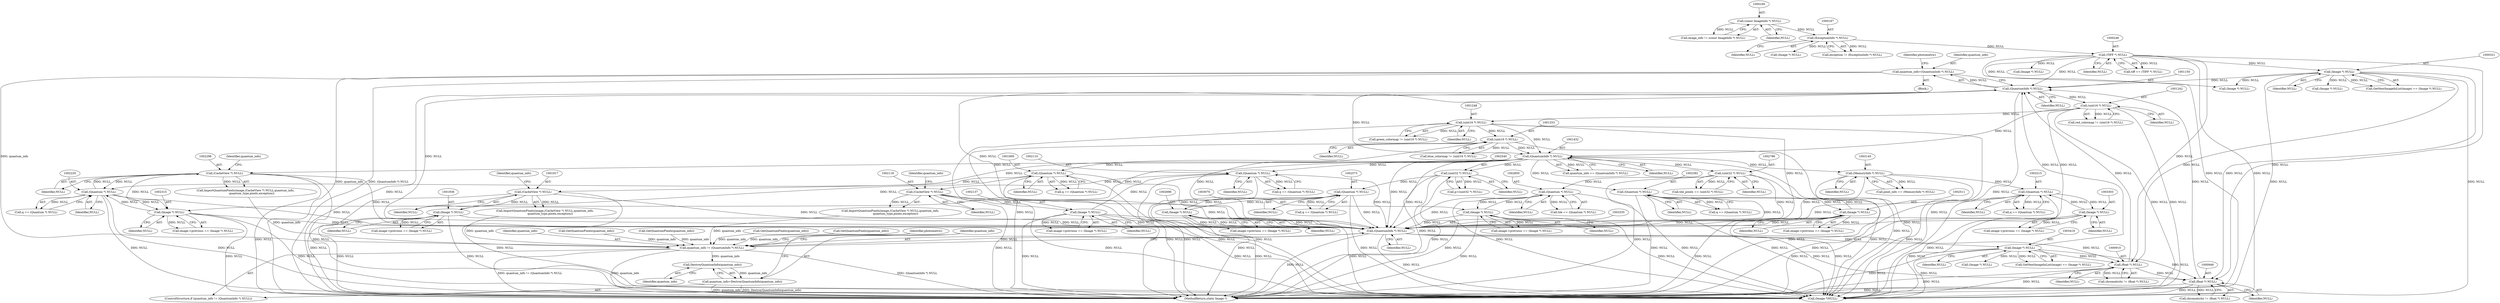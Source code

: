 digraph "0_ImageMagick_6e48aa92ff4e6e95424300ecd52a9ea453c19c60@pointer" {
"1001147" [label="(Call,quantum_info=(QuantumInfo *) NULL)"];
"1001149" [label="(Call,(QuantumInfo *) NULL)"];
"1003334" [label="(Call,(QuantumInfo *) NULL)"];
"1003302" [label="(Call,(Image *) NULL)"];
"1003214" [label="(Call,(Quantum *) NULL)"];
"1003144" [label="(Call,(MemoryInfo *) NULL)"];
"1001431" [label="(Call,(QuantumInfo *) NULL)"];
"1001252" [label="(Call,(uint16 *) NULL)"];
"1001247" [label="(Call,(uint16 *) NULL)"];
"1001241" [label="(Call,(uint16 *) NULL)"];
"1002109" [label="(Call,(Quantum *) NULL)"];
"1002136" [label="(Call,(Image *) NULL)"];
"1002117" [label="(Call,(CacheView *) NULL)"];
"1002295" [label="(Call,(CacheView *) NULL)"];
"1002219" [label="(Call,(Quantum *) NULL)"];
"1002314" [label="(Call,(Image *) NULL)"];
"1002572" [label="(Call,(Quantum *) NULL)"];
"1002539" [label="(Call,(uint32 *) NULL)"];
"1002695" [label="(Call,(Image *) NULL)"];
"1002510" [label="(Call,(Image *) NULL)"];
"1002391" [label="(Call,(Quantum *) NULL)"];
"1002849" [label="(Call,(Quantum *) NULL)"];
"1002785" [label="(Call,(uint32 *) NULL)"];
"1003069" [label="(Call,(Image *) NULL)"];
"1001908" [label="(Call,(Quantum *) NULL)"];
"1001935" [label="(Call,(Image *) NULL)"];
"1001916" [label="(Call,(CacheView *) NULL)"];
"1000909" [label="(Call,(float *) NULL)"];
"1003418" [label="(Call,(Image *) NULL)"];
"1000320" [label="(Call,(Image *) NULL)"];
"1000245" [label="(Call,(TIFF *) NULL)"];
"1000186" [label="(Call,(ExceptionInfo *) NULL)"];
"1000159" [label="(Call,(const ImageInfo *) NULL)"];
"1000947" [label="(Call,(float *) NULL)"];
"1003332" [label="(Call,quantum_info != (QuantumInfo *) NULL)"];
"1003339" [label="(Call,DestroyQuantumInfo(quantum_info))"];
"1003337" [label="(Call,quantum_info=DestroyQuantumInfo(quantum_info))"];
"1003415" [label="(Call,GetNextImageInList(image) == (Image *) NULL)"];
"1002389" [label="(Call,q == (Quantum *) NULL)"];
"1001908" [label="(Call,(Quantum *) NULL)"];
"1001239" [label="(Call,red_colormap != (uint16 *) NULL)"];
"1002219" [label="(Call,(Quantum *) NULL)"];
"1001252" [label="(Call,(uint16 *) NULL)"];
"1001155" [label="(Identifier,photometric)"];
"1003298" [label="(Call,image->previous == (Image *) NULL)"];
"1002115" [label="(Call,ImportQuantumPixels(image,(CacheView *) NULL,quantum_info,\n            quantum_type,pixels,exception))"];
"1001245" [label="(Call,green_colormap != (uint16 *) NULL)"];
"1002510" [label="(Call,(Image *) NULL)"];
"1001250" [label="(Call,blue_colormap != (uint16 *) NULL)"];
"1001149" [label="(Call,(QuantumInfo *) NULL)"];
"1002111" [label="(Identifier,NULL)"];
"1001910" [label="(Identifier,NULL)"];
"1001147" [label="(Call,quantum_info=(QuantumInfo *) NULL)"];
"1002572" [label="(Call,(Quantum *) NULL)"];
"1002574" [label="(Identifier,NULL)"];
"1002217" [label="(Call,q == (Quantum *) NULL)"];
"1001148" [label="(Identifier,quantum_info)"];
"1001429" [label="(Call,quantum_info == (QuantumInfo *) NULL)"];
"1000188" [label="(Identifier,NULL)"];
"1001247" [label="(Call,(uint16 *) NULL)"];
"1002132" [label="(Call,image->previous == (Image *) NULL)"];
"1000322" [label="(Identifier,NULL)"];
"1000339" [label="(Block,)"];
"1003065" [label="(Call,image->previous == (Image *) NULL)"];
"1001935" [label="(Call,(Image *) NULL)"];
"1001860" [label="(Call,GetQuantumPixels(quantum_info))"];
"1001433" [label="(Identifier,NULL)"];
"1002512" [label="(Identifier,NULL)"];
"1003420" [label="(Identifier,NULL)"];
"1000159" [label="(Call,(const ImageInfo *) NULL)"];
"1001249" [label="(Identifier,NULL)"];
"1001916" [label="(Call,(CacheView *) NULL)"];
"1002391" [label="(Call,(Quantum *) NULL)"];
"1000217" [label="(Call,(Image *) NULL)"];
"1002221" [label="(Identifier,NULL)"];
"1000909" [label="(Call,(float *) NULL)"];
"1000157" [label="(Call,image_info != (const ImageInfo *) NULL)"];
"1002851" [label="(Identifier,NULL)"];
"1002295" [label="(Call,(CacheView *) NULL)"];
"1001914" [label="(Call,ImportQuantumPixels(image,(CacheView *) NULL,quantum_info,\n            quantum_type,pixels,exception))"];
"1000245" [label="(Call,(TIFF *) NULL)"];
"1003481" [label="(Call,(Image *)NULL)"];
"1003144" [label="(Call,(MemoryInfo *) NULL)"];
"1000945" [label="(Call,chromaticity != (float *) NULL)"];
"1002316" [label="(Identifier,NULL)"];
"1003487" [label="(MethodReturn,static Image *)"];
"1003302" [label="(Call,(Image *) NULL)"];
"1003216" [label="(Identifier,NULL)"];
"1000907" [label="(Call,chromaticity != (float *) NULL)"];
"1002136" [label="(Call,(Image *) NULL)"];
"1001919" [label="(Identifier,quantum_info)"];
"1001739" [label="(Call,GetQuantumPixels(quantum_info))"];
"1002107" [label="(Call,q == (Quantum *) NULL)"];
"1000161" [label="(Identifier,NULL)"];
"1000254" [label="(Call,(Image *) NULL)"];
"1003214" [label="(Call,(Quantum *) NULL)"];
"1001151" [label="(Identifier,NULL)"];
"1001431" [label="(Call,(QuantumInfo *) NULL)"];
"1002849" [label="(Call,(Quantum *) NULL)"];
"1003071" [label="(Identifier,NULL)"];
"1000186" [label="(Call,(ExceptionInfo *) NULL)"];
"1000184" [label="(Call,exception != (ExceptionInfo *) NULL)"];
"1003337" [label="(Call,quantum_info=DestroyQuantumInfo(quantum_info))"];
"1000309" [label="(Call,(Image *) NULL)"];
"1002120" [label="(Identifier,quantum_info)"];
"1000949" [label="(Identifier,NULL)"];
"1001906" [label="(Call,q == (Quantum *) NULL)"];
"1002117" [label="(Call,(CacheView *) NULL)"];
"1002314" [label="(Call,(Image *) NULL)"];
"1003069" [label="(Call,(Image *) NULL)"];
"1001937" [label="(Identifier,NULL)"];
"1003304" [label="(Identifier,NULL)"];
"1002310" [label="(Call,image->previous == (Image *) NULL)"];
"1002539" [label="(Call,(uint32 *) NULL)"];
"1002785" [label="(Call,(uint32 *) NULL)"];
"1001254" [label="(Identifier,NULL)"];
"1003343" [label="(Identifier,photometric)"];
"1002506" [label="(Call,image->previous == (Image *) NULL)"];
"1001931" [label="(Call,image->previous == (Image *) NULL)"];
"1002783" [label="(Call,tile_pixels == (uint32 *) NULL)"];
"1002119" [label="(Identifier,NULL)"];
"1000320" [label="(Call,(Image *) NULL)"];
"1003142" [label="(Call,pixel_info == (MemoryInfo *) NULL)"];
"1001243" [label="(Identifier,NULL)"];
"1003334" [label="(Call,(QuantumInfo *) NULL)"];
"1002109" [label="(Call,(Quantum *) NULL)"];
"1003333" [label="(Identifier,quantum_info)"];
"1003336" [label="(Identifier,NULL)"];
"1002297" [label="(Identifier,NULL)"];
"1003340" [label="(Identifier,quantum_info)"];
"1002537" [label="(Call,p=(uint32 *) NULL)"];
"1002541" [label="(Identifier,NULL)"];
"1002697" [label="(Identifier,NULL)"];
"1003331" [label="(ControlStructure,if (quantum_info != (QuantumInfo *) NULL))"];
"1001918" [label="(Identifier,NULL)"];
"1000247" [label="(Identifier,NULL)"];
"1002061" [label="(Call,GetQuantumPixels(quantum_info))"];
"1002847" [label="(Call,tile == (Quantum *) NULL)"];
"1000911" [label="(Identifier,NULL)"];
"1002298" [label="(Identifier,quantum_info)"];
"1002341" [label="(Call,GetQuantumPixels(quantum_info))"];
"1003332" [label="(Call,quantum_info != (QuantumInfo *) NULL)"];
"1003212" [label="(Call,q == (Quantum *) NULL)"];
"1002691" [label="(Call,image->previous == (Image *) NULL)"];
"1002293" [label="(Call,ImportQuantumPixels(image,(CacheView *) NULL,quantum_info,\n              quantum_type,pixels,exception))"];
"1003418" [label="(Call,(Image *) NULL)"];
"1000947" [label="(Call,(float *) NULL)"];
"1003427" [label="(Call,(Image *) NULL)"];
"1002138" [label="(Identifier,NULL)"];
"1003338" [label="(Identifier,quantum_info)"];
"1000331" [label="(Call,(Image *) NULL)"];
"1002393" [label="(Identifier,NULL)"];
"1001241" [label="(Call,(uint16 *) NULL)"];
"1002695" [label="(Call,(Image *) NULL)"];
"1000243" [label="(Call,tiff == (TIFF *) NULL)"];
"1000317" [label="(Call,GetNextImageInList(image) == (Image *) NULL)"];
"1003339" [label="(Call,DestroyQuantumInfo(quantum_info))"];
"1003146" [label="(Identifier,NULL)"];
"1002570" [label="(Call,q == (Quantum *) NULL)"];
"1002787" [label="(Identifier,NULL)"];
"1001147" -> "1000339"  [label="AST: "];
"1001147" -> "1001149"  [label="CFG: "];
"1001148" -> "1001147"  [label="AST: "];
"1001149" -> "1001147"  [label="AST: "];
"1001155" -> "1001147"  [label="CFG: "];
"1001147" -> "1003487"  [label="DDG: quantum_info"];
"1001147" -> "1003487"  [label="DDG: (QuantumInfo *) NULL"];
"1001149" -> "1001147"  [label="DDG: NULL"];
"1001147" -> "1003332"  [label="DDG: quantum_info"];
"1001149" -> "1001151"  [label="CFG: "];
"1001150" -> "1001149"  [label="AST: "];
"1001151" -> "1001149"  [label="AST: "];
"1001149" -> "1003487"  [label="DDG: NULL"];
"1003334" -> "1001149"  [label="DDG: NULL"];
"1000909" -> "1001149"  [label="DDG: NULL"];
"1003418" -> "1001149"  [label="DDG: NULL"];
"1000245" -> "1001149"  [label="DDG: NULL"];
"1000320" -> "1001149"  [label="DDG: NULL"];
"1000947" -> "1001149"  [label="DDG: NULL"];
"1001149" -> "1001241"  [label="DDG: NULL"];
"1001149" -> "1001431"  [label="DDG: NULL"];
"1001149" -> "1003334"  [label="DDG: NULL"];
"1001149" -> "1003481"  [label="DDG: NULL"];
"1003334" -> "1003332"  [label="AST: "];
"1003334" -> "1003336"  [label="CFG: "];
"1003335" -> "1003334"  [label="AST: "];
"1003336" -> "1003334"  [label="AST: "];
"1003332" -> "1003334"  [label="CFG: "];
"1003334" -> "1003487"  [label="DDG: NULL"];
"1003334" -> "1000909"  [label="DDG: NULL"];
"1003334" -> "1000947"  [label="DDG: NULL"];
"1003334" -> "1003332"  [label="DDG: NULL"];
"1003302" -> "1003334"  [label="DDG: NULL"];
"1002109" -> "1003334"  [label="DDG: NULL"];
"1002295" -> "1003334"  [label="DDG: NULL"];
"1002572" -> "1003334"  [label="DDG: NULL"];
"1002510" -> "1003334"  [label="DDG: NULL"];
"1002136" -> "1003334"  [label="DDG: NULL"];
"1002849" -> "1003334"  [label="DDG: NULL"];
"1001908" -> "1003334"  [label="DDG: NULL"];
"1002539" -> "1003334"  [label="DDG: NULL"];
"1002695" -> "1003334"  [label="DDG: NULL"];
"1001935" -> "1003334"  [label="DDG: NULL"];
"1001431" -> "1003334"  [label="DDG: NULL"];
"1003144" -> "1003334"  [label="DDG: NULL"];
"1002391" -> "1003334"  [label="DDG: NULL"];
"1002785" -> "1003334"  [label="DDG: NULL"];
"1001916" -> "1003334"  [label="DDG: NULL"];
"1002117" -> "1003334"  [label="DDG: NULL"];
"1003214" -> "1003334"  [label="DDG: NULL"];
"1001252" -> "1003334"  [label="DDG: NULL"];
"1002219" -> "1003334"  [label="DDG: NULL"];
"1001241" -> "1003334"  [label="DDG: NULL"];
"1002314" -> "1003334"  [label="DDG: NULL"];
"1003069" -> "1003334"  [label="DDG: NULL"];
"1001247" -> "1003334"  [label="DDG: NULL"];
"1003334" -> "1003418"  [label="DDG: NULL"];
"1003334" -> "1003481"  [label="DDG: NULL"];
"1003302" -> "1003298"  [label="AST: "];
"1003302" -> "1003304"  [label="CFG: "];
"1003303" -> "1003302"  [label="AST: "];
"1003304" -> "1003302"  [label="AST: "];
"1003298" -> "1003302"  [label="CFG: "];
"1003302" -> "1003487"  [label="DDG: NULL"];
"1003302" -> "1003214"  [label="DDG: NULL"];
"1003302" -> "1003298"  [label="DDG: NULL"];
"1003214" -> "1003302"  [label="DDG: NULL"];
"1003302" -> "1003481"  [label="DDG: NULL"];
"1003214" -> "1003212"  [label="AST: "];
"1003214" -> "1003216"  [label="CFG: "];
"1003215" -> "1003214"  [label="AST: "];
"1003216" -> "1003214"  [label="AST: "];
"1003212" -> "1003214"  [label="CFG: "];
"1003214" -> "1003487"  [label="DDG: NULL"];
"1003214" -> "1003212"  [label="DDG: NULL"];
"1003144" -> "1003214"  [label="DDG: NULL"];
"1003214" -> "1003481"  [label="DDG: NULL"];
"1003144" -> "1003142"  [label="AST: "];
"1003144" -> "1003146"  [label="CFG: "];
"1003145" -> "1003144"  [label="AST: "];
"1003146" -> "1003144"  [label="AST: "];
"1003142" -> "1003144"  [label="CFG: "];
"1003144" -> "1003487"  [label="DDG: NULL"];
"1003144" -> "1003142"  [label="DDG: NULL"];
"1001431" -> "1003144"  [label="DDG: NULL"];
"1003144" -> "1003481"  [label="DDG: NULL"];
"1001431" -> "1001429"  [label="AST: "];
"1001431" -> "1001433"  [label="CFG: "];
"1001432" -> "1001431"  [label="AST: "];
"1001433" -> "1001431"  [label="AST: "];
"1001429" -> "1001431"  [label="CFG: "];
"1001431" -> "1003487"  [label="DDG: NULL"];
"1001431" -> "1001429"  [label="DDG: NULL"];
"1001252" -> "1001431"  [label="DDG: NULL"];
"1001241" -> "1001431"  [label="DDG: NULL"];
"1001247" -> "1001431"  [label="DDG: NULL"];
"1001431" -> "1001908"  [label="DDG: NULL"];
"1001431" -> "1002109"  [label="DDG: NULL"];
"1001431" -> "1002219"  [label="DDG: NULL"];
"1001431" -> "1002295"  [label="DDG: NULL"];
"1001431" -> "1002314"  [label="DDG: NULL"];
"1001431" -> "1002391"  [label="DDG: NULL"];
"1001431" -> "1002539"  [label="DDG: NULL"];
"1001431" -> "1002785"  [label="DDG: NULL"];
"1001431" -> "1003481"  [label="DDG: NULL"];
"1001252" -> "1001250"  [label="AST: "];
"1001252" -> "1001254"  [label="CFG: "];
"1001253" -> "1001252"  [label="AST: "];
"1001254" -> "1001252"  [label="AST: "];
"1001250" -> "1001252"  [label="CFG: "];
"1001252" -> "1003487"  [label="DDG: NULL"];
"1001252" -> "1001250"  [label="DDG: NULL"];
"1001247" -> "1001252"  [label="DDG: NULL"];
"1001252" -> "1003481"  [label="DDG: NULL"];
"1001247" -> "1001245"  [label="AST: "];
"1001247" -> "1001249"  [label="CFG: "];
"1001248" -> "1001247"  [label="AST: "];
"1001249" -> "1001247"  [label="AST: "];
"1001245" -> "1001247"  [label="CFG: "];
"1001247" -> "1003487"  [label="DDG: NULL"];
"1001247" -> "1001245"  [label="DDG: NULL"];
"1001241" -> "1001247"  [label="DDG: NULL"];
"1001247" -> "1003481"  [label="DDG: NULL"];
"1001241" -> "1001239"  [label="AST: "];
"1001241" -> "1001243"  [label="CFG: "];
"1001242" -> "1001241"  [label="AST: "];
"1001243" -> "1001241"  [label="AST: "];
"1001239" -> "1001241"  [label="CFG: "];
"1001241" -> "1003487"  [label="DDG: NULL"];
"1001241" -> "1001239"  [label="DDG: NULL"];
"1001241" -> "1003481"  [label="DDG: NULL"];
"1002109" -> "1002107"  [label="AST: "];
"1002109" -> "1002111"  [label="CFG: "];
"1002110" -> "1002109"  [label="AST: "];
"1002111" -> "1002109"  [label="AST: "];
"1002107" -> "1002109"  [label="CFG: "];
"1002109" -> "1003487"  [label="DDG: NULL"];
"1002109" -> "1002107"  [label="DDG: NULL"];
"1002136" -> "1002109"  [label="DDG: NULL"];
"1002109" -> "1002117"  [label="DDG: NULL"];
"1002109" -> "1003481"  [label="DDG: NULL"];
"1002136" -> "1002132"  [label="AST: "];
"1002136" -> "1002138"  [label="CFG: "];
"1002137" -> "1002136"  [label="AST: "];
"1002138" -> "1002136"  [label="AST: "];
"1002132" -> "1002136"  [label="CFG: "];
"1002136" -> "1003487"  [label="DDG: NULL"];
"1002136" -> "1002132"  [label="DDG: NULL"];
"1002117" -> "1002136"  [label="DDG: NULL"];
"1002136" -> "1003481"  [label="DDG: NULL"];
"1002117" -> "1002115"  [label="AST: "];
"1002117" -> "1002119"  [label="CFG: "];
"1002118" -> "1002117"  [label="AST: "];
"1002119" -> "1002117"  [label="AST: "];
"1002120" -> "1002117"  [label="CFG: "];
"1002117" -> "1003487"  [label="DDG: NULL"];
"1002117" -> "1002115"  [label="DDG: NULL"];
"1002117" -> "1003481"  [label="DDG: NULL"];
"1002295" -> "1002293"  [label="AST: "];
"1002295" -> "1002297"  [label="CFG: "];
"1002296" -> "1002295"  [label="AST: "];
"1002297" -> "1002295"  [label="AST: "];
"1002298" -> "1002295"  [label="CFG: "];
"1002295" -> "1003487"  [label="DDG: NULL"];
"1002295" -> "1002219"  [label="DDG: NULL"];
"1002295" -> "1002293"  [label="DDG: NULL"];
"1002219" -> "1002295"  [label="DDG: NULL"];
"1002295" -> "1002314"  [label="DDG: NULL"];
"1002295" -> "1003481"  [label="DDG: NULL"];
"1002219" -> "1002217"  [label="AST: "];
"1002219" -> "1002221"  [label="CFG: "];
"1002220" -> "1002219"  [label="AST: "];
"1002221" -> "1002219"  [label="AST: "];
"1002217" -> "1002219"  [label="CFG: "];
"1002219" -> "1003487"  [label="DDG: NULL"];
"1002219" -> "1002217"  [label="DDG: NULL"];
"1002314" -> "1002219"  [label="DDG: NULL"];
"1002219" -> "1002314"  [label="DDG: NULL"];
"1002219" -> "1003481"  [label="DDG: NULL"];
"1002314" -> "1002310"  [label="AST: "];
"1002314" -> "1002316"  [label="CFG: "];
"1002315" -> "1002314"  [label="AST: "];
"1002316" -> "1002314"  [label="AST: "];
"1002310" -> "1002314"  [label="CFG: "];
"1002314" -> "1003487"  [label="DDG: NULL"];
"1002314" -> "1002310"  [label="DDG: NULL"];
"1002314" -> "1003481"  [label="DDG: NULL"];
"1002572" -> "1002570"  [label="AST: "];
"1002572" -> "1002574"  [label="CFG: "];
"1002573" -> "1002572"  [label="AST: "];
"1002574" -> "1002572"  [label="AST: "];
"1002570" -> "1002572"  [label="CFG: "];
"1002572" -> "1003487"  [label="DDG: NULL"];
"1002572" -> "1002570"  [label="DDG: NULL"];
"1002539" -> "1002572"  [label="DDG: NULL"];
"1002695" -> "1002572"  [label="DDG: NULL"];
"1002572" -> "1002695"  [label="DDG: NULL"];
"1002572" -> "1003481"  [label="DDG: NULL"];
"1002539" -> "1002537"  [label="AST: "];
"1002539" -> "1002541"  [label="CFG: "];
"1002540" -> "1002539"  [label="AST: "];
"1002541" -> "1002539"  [label="AST: "];
"1002537" -> "1002539"  [label="CFG: "];
"1002539" -> "1003487"  [label="DDG: NULL"];
"1002539" -> "1002537"  [label="DDG: NULL"];
"1002539" -> "1003481"  [label="DDG: NULL"];
"1002695" -> "1002691"  [label="AST: "];
"1002695" -> "1002697"  [label="CFG: "];
"1002696" -> "1002695"  [label="AST: "];
"1002697" -> "1002695"  [label="AST: "];
"1002691" -> "1002695"  [label="CFG: "];
"1002695" -> "1003487"  [label="DDG: NULL"];
"1002695" -> "1002691"  [label="DDG: NULL"];
"1002695" -> "1003481"  [label="DDG: NULL"];
"1002510" -> "1002506"  [label="AST: "];
"1002510" -> "1002512"  [label="CFG: "];
"1002511" -> "1002510"  [label="AST: "];
"1002512" -> "1002510"  [label="AST: "];
"1002506" -> "1002510"  [label="CFG: "];
"1002510" -> "1003487"  [label="DDG: NULL"];
"1002510" -> "1002391"  [label="DDG: NULL"];
"1002510" -> "1002506"  [label="DDG: NULL"];
"1002391" -> "1002510"  [label="DDG: NULL"];
"1002510" -> "1003481"  [label="DDG: NULL"];
"1002391" -> "1002389"  [label="AST: "];
"1002391" -> "1002393"  [label="CFG: "];
"1002392" -> "1002391"  [label="AST: "];
"1002393" -> "1002391"  [label="AST: "];
"1002389" -> "1002391"  [label="CFG: "];
"1002391" -> "1003487"  [label="DDG: NULL"];
"1002391" -> "1002389"  [label="DDG: NULL"];
"1002391" -> "1003481"  [label="DDG: NULL"];
"1002849" -> "1002847"  [label="AST: "];
"1002849" -> "1002851"  [label="CFG: "];
"1002850" -> "1002849"  [label="AST: "];
"1002851" -> "1002849"  [label="AST: "];
"1002847" -> "1002849"  [label="CFG: "];
"1002849" -> "1003487"  [label="DDG: NULL"];
"1002849" -> "1002847"  [label="DDG: NULL"];
"1002785" -> "1002849"  [label="DDG: NULL"];
"1003069" -> "1002849"  [label="DDG: NULL"];
"1002849" -> "1003069"  [label="DDG: NULL"];
"1002849" -> "1003481"  [label="DDG: NULL"];
"1002785" -> "1002783"  [label="AST: "];
"1002785" -> "1002787"  [label="CFG: "];
"1002786" -> "1002785"  [label="AST: "];
"1002787" -> "1002785"  [label="AST: "];
"1002783" -> "1002785"  [label="CFG: "];
"1002785" -> "1003487"  [label="DDG: NULL"];
"1002785" -> "1002783"  [label="DDG: NULL"];
"1002785" -> "1003481"  [label="DDG: NULL"];
"1003069" -> "1003065"  [label="AST: "];
"1003069" -> "1003071"  [label="CFG: "];
"1003070" -> "1003069"  [label="AST: "];
"1003071" -> "1003069"  [label="AST: "];
"1003065" -> "1003069"  [label="CFG: "];
"1003069" -> "1003487"  [label="DDG: NULL"];
"1003069" -> "1003065"  [label="DDG: NULL"];
"1003069" -> "1003481"  [label="DDG: NULL"];
"1001908" -> "1001906"  [label="AST: "];
"1001908" -> "1001910"  [label="CFG: "];
"1001909" -> "1001908"  [label="AST: "];
"1001910" -> "1001908"  [label="AST: "];
"1001906" -> "1001908"  [label="CFG: "];
"1001908" -> "1003487"  [label="DDG: NULL"];
"1001908" -> "1001906"  [label="DDG: NULL"];
"1001935" -> "1001908"  [label="DDG: NULL"];
"1001908" -> "1001916"  [label="DDG: NULL"];
"1001908" -> "1003481"  [label="DDG: NULL"];
"1001935" -> "1001931"  [label="AST: "];
"1001935" -> "1001937"  [label="CFG: "];
"1001936" -> "1001935"  [label="AST: "];
"1001937" -> "1001935"  [label="AST: "];
"1001931" -> "1001935"  [label="CFG: "];
"1001935" -> "1003487"  [label="DDG: NULL"];
"1001935" -> "1001931"  [label="DDG: NULL"];
"1001916" -> "1001935"  [label="DDG: NULL"];
"1001935" -> "1003481"  [label="DDG: NULL"];
"1001916" -> "1001914"  [label="AST: "];
"1001916" -> "1001918"  [label="CFG: "];
"1001917" -> "1001916"  [label="AST: "];
"1001918" -> "1001916"  [label="AST: "];
"1001919" -> "1001916"  [label="CFG: "];
"1001916" -> "1003487"  [label="DDG: NULL"];
"1001916" -> "1001914"  [label="DDG: NULL"];
"1001916" -> "1003481"  [label="DDG: NULL"];
"1000909" -> "1000907"  [label="AST: "];
"1000909" -> "1000911"  [label="CFG: "];
"1000910" -> "1000909"  [label="AST: "];
"1000911" -> "1000909"  [label="AST: "];
"1000907" -> "1000909"  [label="CFG: "];
"1000909" -> "1003487"  [label="DDG: NULL"];
"1000909" -> "1000907"  [label="DDG: NULL"];
"1003418" -> "1000909"  [label="DDG: NULL"];
"1000320" -> "1000909"  [label="DDG: NULL"];
"1000245" -> "1000909"  [label="DDG: NULL"];
"1000909" -> "1000947"  [label="DDG: NULL"];
"1000909" -> "1003481"  [label="DDG: NULL"];
"1003418" -> "1003415"  [label="AST: "];
"1003418" -> "1003420"  [label="CFG: "];
"1003419" -> "1003418"  [label="AST: "];
"1003420" -> "1003418"  [label="AST: "];
"1003415" -> "1003418"  [label="CFG: "];
"1003418" -> "1003487"  [label="DDG: NULL"];
"1003418" -> "1000947"  [label="DDG: NULL"];
"1003418" -> "1003415"  [label="DDG: NULL"];
"1003418" -> "1003427"  [label="DDG: NULL"];
"1003418" -> "1003481"  [label="DDG: NULL"];
"1000320" -> "1000317"  [label="AST: "];
"1000320" -> "1000322"  [label="CFG: "];
"1000321" -> "1000320"  [label="AST: "];
"1000322" -> "1000320"  [label="AST: "];
"1000317" -> "1000320"  [label="CFG: "];
"1000320" -> "1003487"  [label="DDG: NULL"];
"1000320" -> "1000309"  [label="DDG: NULL"];
"1000320" -> "1000317"  [label="DDG: NULL"];
"1000245" -> "1000320"  [label="DDG: NULL"];
"1000320" -> "1000331"  [label="DDG: NULL"];
"1000320" -> "1000947"  [label="DDG: NULL"];
"1000320" -> "1003481"  [label="DDG: NULL"];
"1000245" -> "1000243"  [label="AST: "];
"1000245" -> "1000247"  [label="CFG: "];
"1000246" -> "1000245"  [label="AST: "];
"1000247" -> "1000245"  [label="AST: "];
"1000243" -> "1000245"  [label="CFG: "];
"1000245" -> "1003487"  [label="DDG: NULL"];
"1000245" -> "1000243"  [label="DDG: NULL"];
"1000186" -> "1000245"  [label="DDG: NULL"];
"1000245" -> "1000254"  [label="DDG: NULL"];
"1000245" -> "1000309"  [label="DDG: NULL"];
"1000245" -> "1000947"  [label="DDG: NULL"];
"1000245" -> "1003481"  [label="DDG: NULL"];
"1000186" -> "1000184"  [label="AST: "];
"1000186" -> "1000188"  [label="CFG: "];
"1000187" -> "1000186"  [label="AST: "];
"1000188" -> "1000186"  [label="AST: "];
"1000184" -> "1000186"  [label="CFG: "];
"1000186" -> "1000184"  [label="DDG: NULL"];
"1000159" -> "1000186"  [label="DDG: NULL"];
"1000186" -> "1000217"  [label="DDG: NULL"];
"1000159" -> "1000157"  [label="AST: "];
"1000159" -> "1000161"  [label="CFG: "];
"1000160" -> "1000159"  [label="AST: "];
"1000161" -> "1000159"  [label="AST: "];
"1000157" -> "1000159"  [label="CFG: "];
"1000159" -> "1000157"  [label="DDG: NULL"];
"1000947" -> "1000945"  [label="AST: "];
"1000947" -> "1000949"  [label="CFG: "];
"1000948" -> "1000947"  [label="AST: "];
"1000949" -> "1000947"  [label="AST: "];
"1000945" -> "1000947"  [label="CFG: "];
"1000947" -> "1003487"  [label="DDG: NULL"];
"1000947" -> "1000945"  [label="DDG: NULL"];
"1000947" -> "1003481"  [label="DDG: NULL"];
"1003332" -> "1003331"  [label="AST: "];
"1003333" -> "1003332"  [label="AST: "];
"1003338" -> "1003332"  [label="CFG: "];
"1003343" -> "1003332"  [label="CFG: "];
"1003332" -> "1003487"  [label="DDG: (QuantumInfo *) NULL"];
"1003332" -> "1003487"  [label="DDG: quantum_info != (QuantumInfo *) NULL"];
"1003332" -> "1003487"  [label="DDG: quantum_info"];
"1002293" -> "1003332"  [label="DDG: quantum_info"];
"1002061" -> "1003332"  [label="DDG: quantum_info"];
"1001860" -> "1003332"  [label="DDG: quantum_info"];
"1001914" -> "1003332"  [label="DDG: quantum_info"];
"1001739" -> "1003332"  [label="DDG: quantum_info"];
"1002341" -> "1003332"  [label="DDG: quantum_info"];
"1002115" -> "1003332"  [label="DDG: quantum_info"];
"1003332" -> "1003339"  [label="DDG: quantum_info"];
"1003339" -> "1003337"  [label="AST: "];
"1003339" -> "1003340"  [label="CFG: "];
"1003340" -> "1003339"  [label="AST: "];
"1003337" -> "1003339"  [label="CFG: "];
"1003339" -> "1003337"  [label="DDG: quantum_info"];
"1003337" -> "1003331"  [label="AST: "];
"1003338" -> "1003337"  [label="AST: "];
"1003343" -> "1003337"  [label="CFG: "];
"1003337" -> "1003487"  [label="DDG: DestroyQuantumInfo(quantum_info)"];
"1003337" -> "1003487"  [label="DDG: quantum_info"];
}
